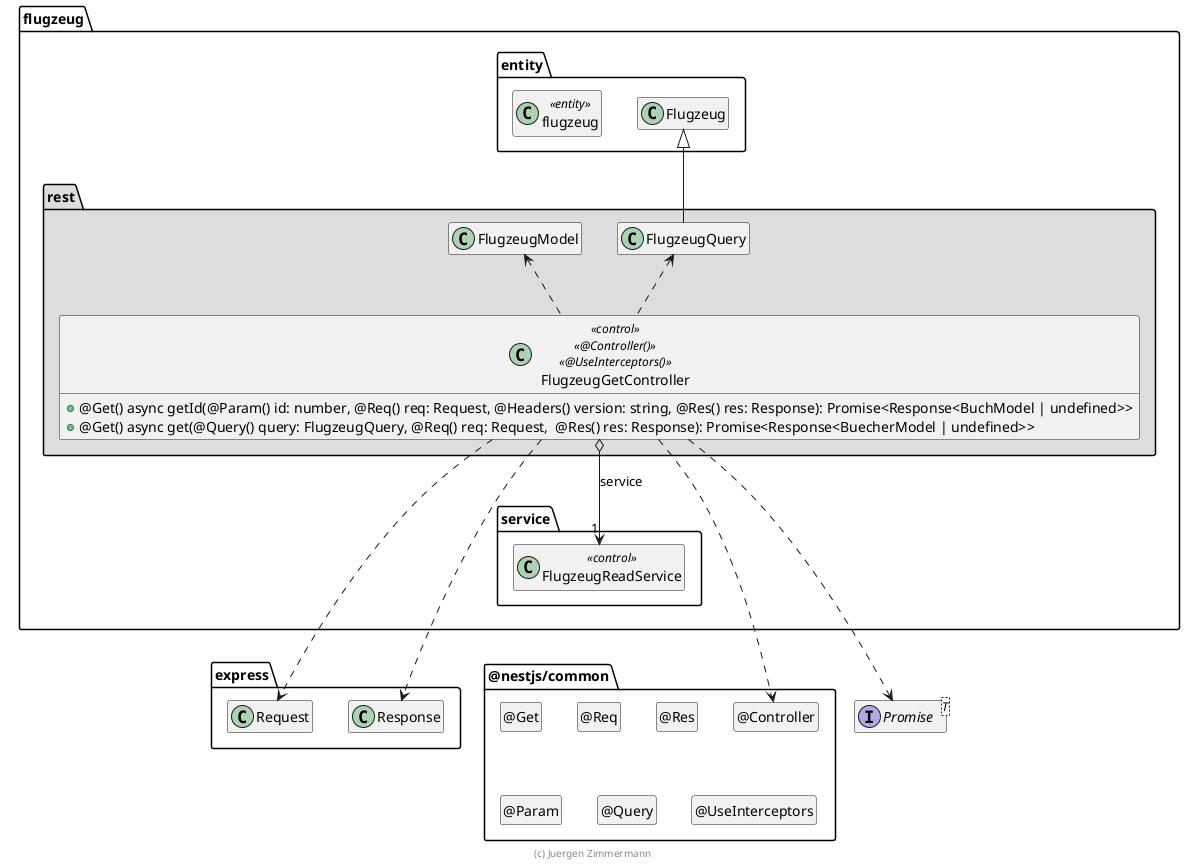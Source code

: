 ' Copyright (C) 2019 - present Juergen Zimmermann, Hochschule Karlsruhe
'
' This program is free software: you can redistribute it and/or modify
' it under the terms of the GNU General Public License as published by
' the Free Software Foundation, either version 3 of the License, or
' (at your option) any later version.
'
' This program is distributed in the hope that it will be useful,
' but WITHOUT ANY WARRANTY; without even the implied warranty of
' MERCHANTABILITY or FITNESS FOR A PARTICULAR PURPOSE.  See the
' GNU General Public License for more details.
'
' You should have received a copy of the GNU General Public License
' along with this program.  If not, see <https://www.gnu.org/licenses/>.

' Preview durch <Alt>d

@startuml Controller-Klasse

interface Promise<T>

package @nestjs/common {
  class "@Controller" as Controller
  hide Controller circle

  class "@Get" as Get
  hide Get circle

  class "@Req" as Req
  hide Req circle

  class "@Res" as Res
  hide Res circle

  class "@Param" as Param
  hide Param circle

  class "@Query" as Query
  hide Query circle

  class "@UseInterceptors" as UseInterceptors
  hide UseInterceptors circle
}

package express {
  class Request
  class Response

  Response .[hidden].> Controller
}

package flugzeug {
  package entity #FFFFFF {
    class flugzeug <<entity>>

    Flugzeug .[hidden].> Promise
    Flugzeug .[hidden].> Request
  }

  package service {
    class FlugzeugReadService << control >>
  }

  package rest #DDDDDD {
    FlugzeugQuery -up-|> Flugzeug

    class FlugzeugGetController << control >> << @Controller() >> << @UseInterceptors() >> {
      + @Get() async getId(@Param() id: number, @Req() req: Request, @Headers() version: string, @Res() res: Response): Promise<Response<BuchModel | undefined>>
      + @Get() async get(@Query() query: FlugzeugQuery, @Req() req: Request,  @Res() res: Response): Promise<Response<BuecherModel | undefined>>
    }

    FlugzeugGetController o--> "1" FlugzeugReadService : service

    FlugzeugGetController ..> Controller
    FlugzeugGetController ..> Request
    FlugzeugGetController ..> Response
    FlugzeugGetController ..> Promise
    FlugzeugGetController .up.> FlugzeugModel
    FlugzeugGetController .up.> FlugzeugQuery

    FlugzeugReadService .[hidden].> Request
    FlugzeugReadService .[hidden].> Promise
    Response .right[hidden].> Controller
  }
}

hide empty members

footer (c) Juergen Zimmermann

@enduml
